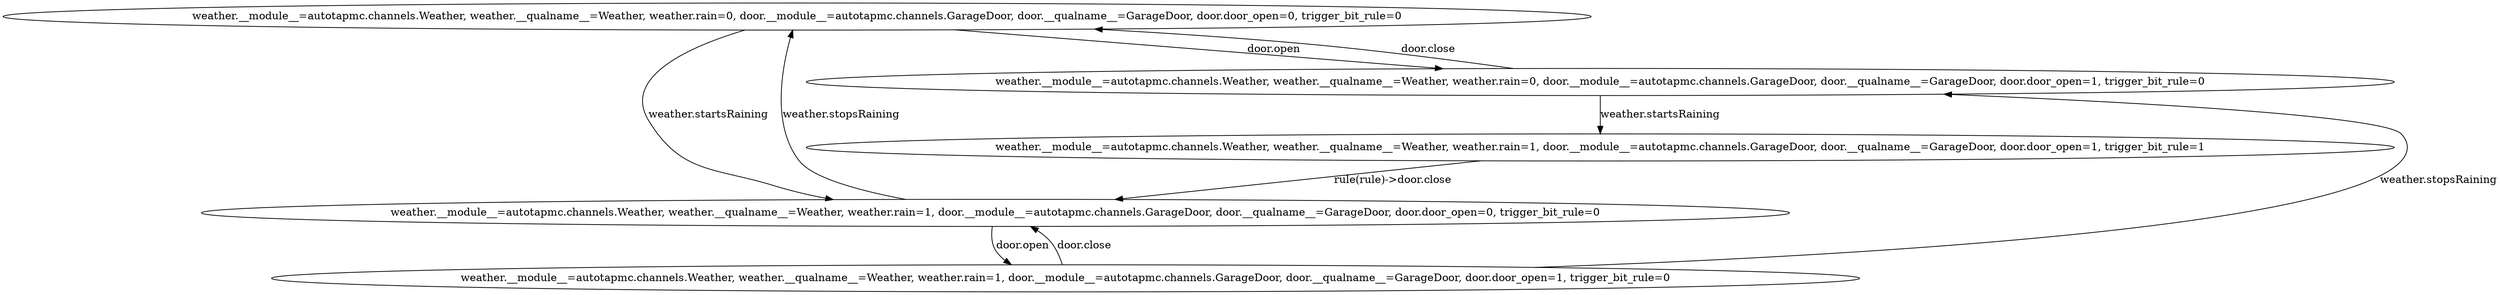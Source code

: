 digraph {
	node [label="weather.__module__=autotapmc.channels.Weather, weather.__qualname__=Weather, weather.rain=0, door.__module__=autotapmc.channels.GarageDoor, door.__qualname__=GarageDoor, door.door_open=0, trigger_bit_rule=0"] s0
	node [label="weather.__module__=autotapmc.channels.Weather, weather.__qualname__=Weather, weather.rain=0, door.__module__=autotapmc.channels.GarageDoor, door.__qualname__=GarageDoor, door.door_open=1, trigger_bit_rule=0"] s1
	node [label="weather.__module__=autotapmc.channels.Weather, weather.__qualname__=Weather, weather.rain=1, door.__module__=autotapmc.channels.GarageDoor, door.__qualname__=GarageDoor, door.door_open=0, trigger_bit_rule=0"] s2
	node [label="weather.__module__=autotapmc.channels.Weather, weather.__qualname__=Weather, weather.rain=1, door.__module__=autotapmc.channels.GarageDoor, door.__qualname__=GarageDoor, door.door_open=1, trigger_bit_rule=0"] s3
	node [label="weather.__module__=autotapmc.channels.Weather, weather.__qualname__=Weather, weather.rain=1, door.__module__=autotapmc.channels.GarageDoor, door.__qualname__=GarageDoor, door.door_open=1, trigger_bit_rule=1"] s4
	s0 -> s1 [label = "door.open"]
	s0 -> s2 [label = "weather.startsRaining"]
	s2 -> s3 [label = "door.open"]
	s2 -> s0 [label = "weather.stopsRaining"]
	s3 -> s2 [label = "door.close"]
	s3 -> s1 [label = "weather.stopsRaining"]
	s1 -> s0 [label = "door.close"]
	s1 -> s4 [label = "weather.startsRaining"]
	s4 -> s2 [label = "rule(rule)->door.close"]
}
